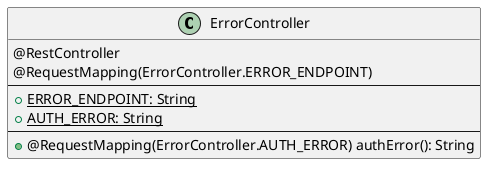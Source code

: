 @startuml ErrorController

class ErrorController {
  @RestController
  @RequestMapping(ErrorController.ERROR_ENDPOINT)
  --
  + {static} ERROR_ENDPOINT: String
  + {static} AUTH_ERROR: String
  --
}
ErrorController : + @RequestMapping(ErrorController.AUTH_ERROR) authError(): String

@enduml